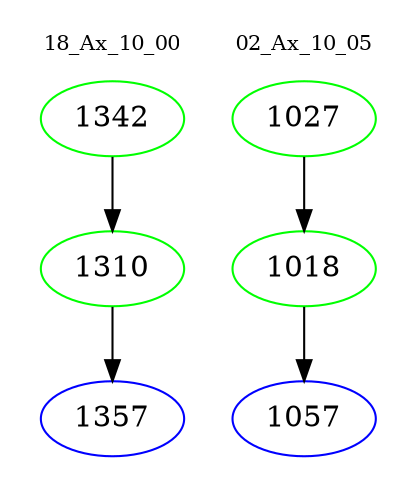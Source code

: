digraph{
subgraph cluster_0 {
color = white
label = "18_Ax_10_00";
fontsize=10;
T0_1342 [label="1342", color="green"]
T0_1342 -> T0_1310 [color="black"]
T0_1310 [label="1310", color="green"]
T0_1310 -> T0_1357 [color="black"]
T0_1357 [label="1357", color="blue"]
}
subgraph cluster_1 {
color = white
label = "02_Ax_10_05";
fontsize=10;
T1_1027 [label="1027", color="green"]
T1_1027 -> T1_1018 [color="black"]
T1_1018 [label="1018", color="green"]
T1_1018 -> T1_1057 [color="black"]
T1_1057 [label="1057", color="blue"]
}
}
